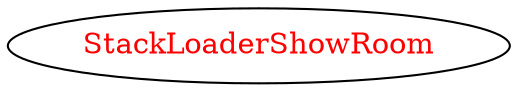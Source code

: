 digraph dependencyGraph {
 concentrate=true;
 ranksep="2.0";
 rankdir="LR"; 
 splines="ortho";
"StackLoaderShowRoom" [fontcolor="red"];
}